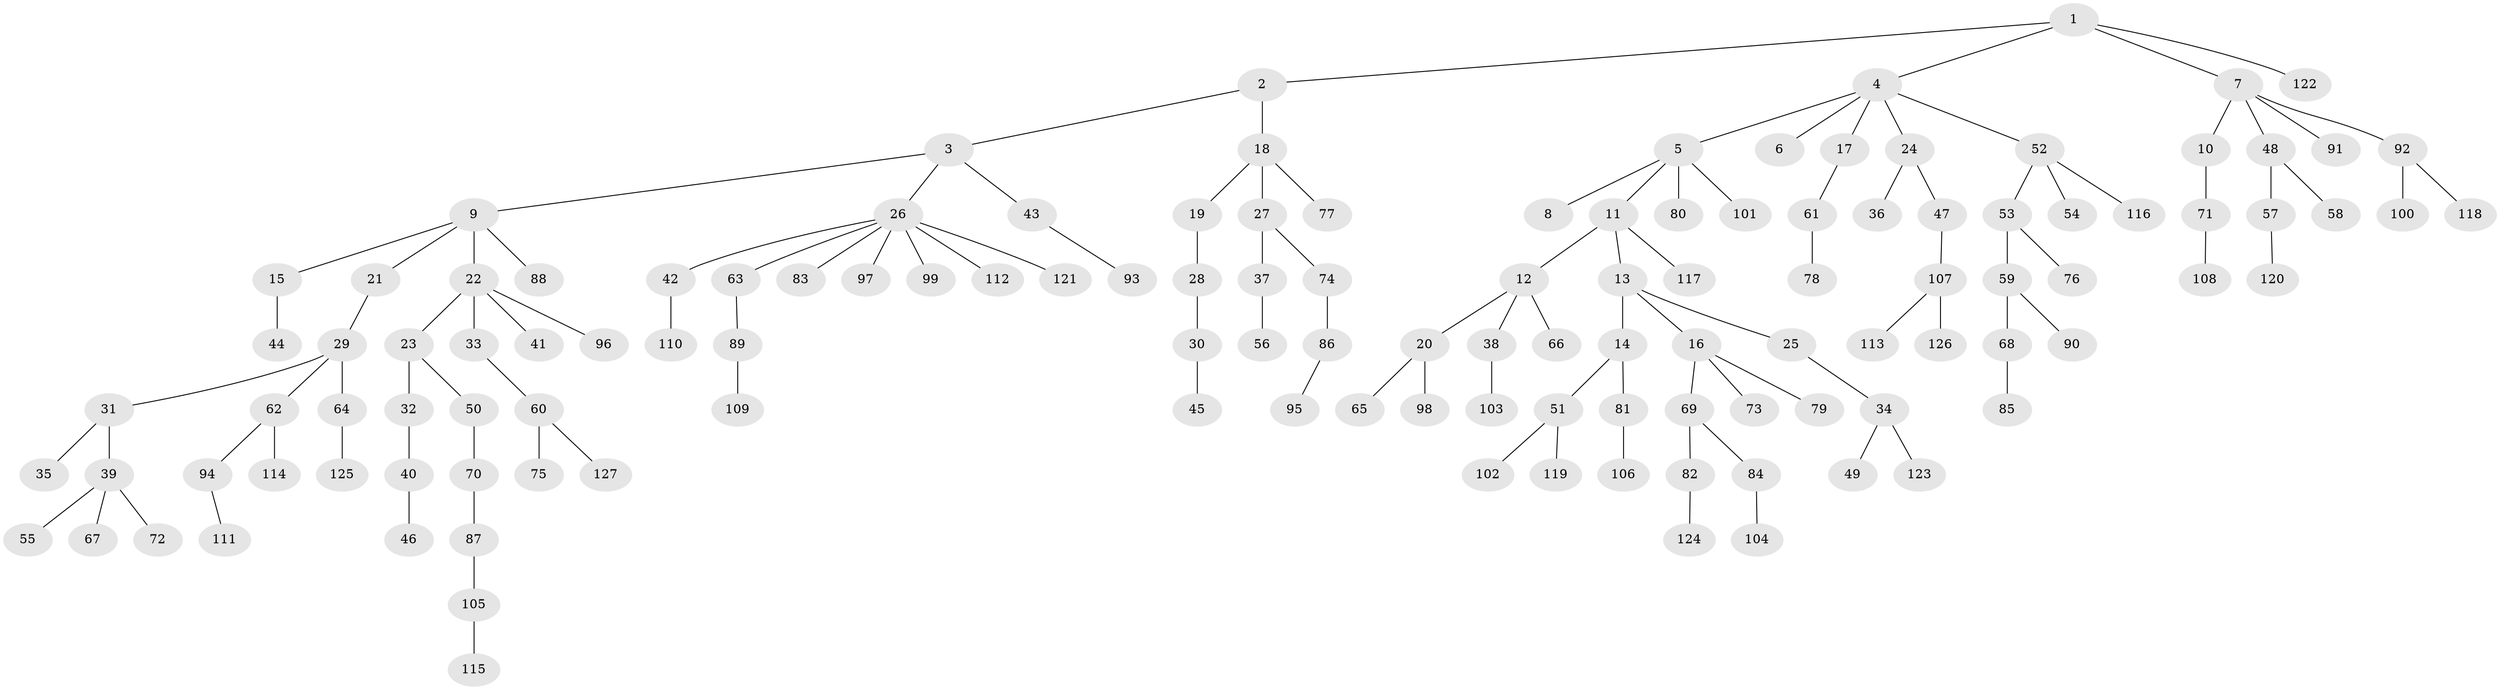 // coarse degree distribution, {5: 0.03333333333333333, 4: 0.07777777777777778, 7: 0.022222222222222223, 1: 0.5333333333333333, 2: 0.2222222222222222, 6: 0.011111111111111112, 3: 0.1}
// Generated by graph-tools (version 1.1) at 2025/42/03/06/25 10:42:03]
// undirected, 127 vertices, 126 edges
graph export_dot {
graph [start="1"]
  node [color=gray90,style=filled];
  1;
  2;
  3;
  4;
  5;
  6;
  7;
  8;
  9;
  10;
  11;
  12;
  13;
  14;
  15;
  16;
  17;
  18;
  19;
  20;
  21;
  22;
  23;
  24;
  25;
  26;
  27;
  28;
  29;
  30;
  31;
  32;
  33;
  34;
  35;
  36;
  37;
  38;
  39;
  40;
  41;
  42;
  43;
  44;
  45;
  46;
  47;
  48;
  49;
  50;
  51;
  52;
  53;
  54;
  55;
  56;
  57;
  58;
  59;
  60;
  61;
  62;
  63;
  64;
  65;
  66;
  67;
  68;
  69;
  70;
  71;
  72;
  73;
  74;
  75;
  76;
  77;
  78;
  79;
  80;
  81;
  82;
  83;
  84;
  85;
  86;
  87;
  88;
  89;
  90;
  91;
  92;
  93;
  94;
  95;
  96;
  97;
  98;
  99;
  100;
  101;
  102;
  103;
  104;
  105;
  106;
  107;
  108;
  109;
  110;
  111;
  112;
  113;
  114;
  115;
  116;
  117;
  118;
  119;
  120;
  121;
  122;
  123;
  124;
  125;
  126;
  127;
  1 -- 2;
  1 -- 4;
  1 -- 7;
  1 -- 122;
  2 -- 3;
  2 -- 18;
  3 -- 9;
  3 -- 26;
  3 -- 43;
  4 -- 5;
  4 -- 6;
  4 -- 17;
  4 -- 24;
  4 -- 52;
  5 -- 8;
  5 -- 11;
  5 -- 80;
  5 -- 101;
  7 -- 10;
  7 -- 48;
  7 -- 91;
  7 -- 92;
  9 -- 15;
  9 -- 21;
  9 -- 22;
  9 -- 88;
  10 -- 71;
  11 -- 12;
  11 -- 13;
  11 -- 117;
  12 -- 20;
  12 -- 38;
  12 -- 66;
  13 -- 14;
  13 -- 16;
  13 -- 25;
  14 -- 51;
  14 -- 81;
  15 -- 44;
  16 -- 69;
  16 -- 73;
  16 -- 79;
  17 -- 61;
  18 -- 19;
  18 -- 27;
  18 -- 77;
  19 -- 28;
  20 -- 65;
  20 -- 98;
  21 -- 29;
  22 -- 23;
  22 -- 33;
  22 -- 41;
  22 -- 96;
  23 -- 32;
  23 -- 50;
  24 -- 36;
  24 -- 47;
  25 -- 34;
  26 -- 42;
  26 -- 63;
  26 -- 83;
  26 -- 97;
  26 -- 99;
  26 -- 112;
  26 -- 121;
  27 -- 37;
  27 -- 74;
  28 -- 30;
  29 -- 31;
  29 -- 62;
  29 -- 64;
  30 -- 45;
  31 -- 35;
  31 -- 39;
  32 -- 40;
  33 -- 60;
  34 -- 49;
  34 -- 123;
  37 -- 56;
  38 -- 103;
  39 -- 55;
  39 -- 67;
  39 -- 72;
  40 -- 46;
  42 -- 110;
  43 -- 93;
  47 -- 107;
  48 -- 57;
  48 -- 58;
  50 -- 70;
  51 -- 102;
  51 -- 119;
  52 -- 53;
  52 -- 54;
  52 -- 116;
  53 -- 59;
  53 -- 76;
  57 -- 120;
  59 -- 68;
  59 -- 90;
  60 -- 75;
  60 -- 127;
  61 -- 78;
  62 -- 94;
  62 -- 114;
  63 -- 89;
  64 -- 125;
  68 -- 85;
  69 -- 82;
  69 -- 84;
  70 -- 87;
  71 -- 108;
  74 -- 86;
  81 -- 106;
  82 -- 124;
  84 -- 104;
  86 -- 95;
  87 -- 105;
  89 -- 109;
  92 -- 100;
  92 -- 118;
  94 -- 111;
  105 -- 115;
  107 -- 113;
  107 -- 126;
}
